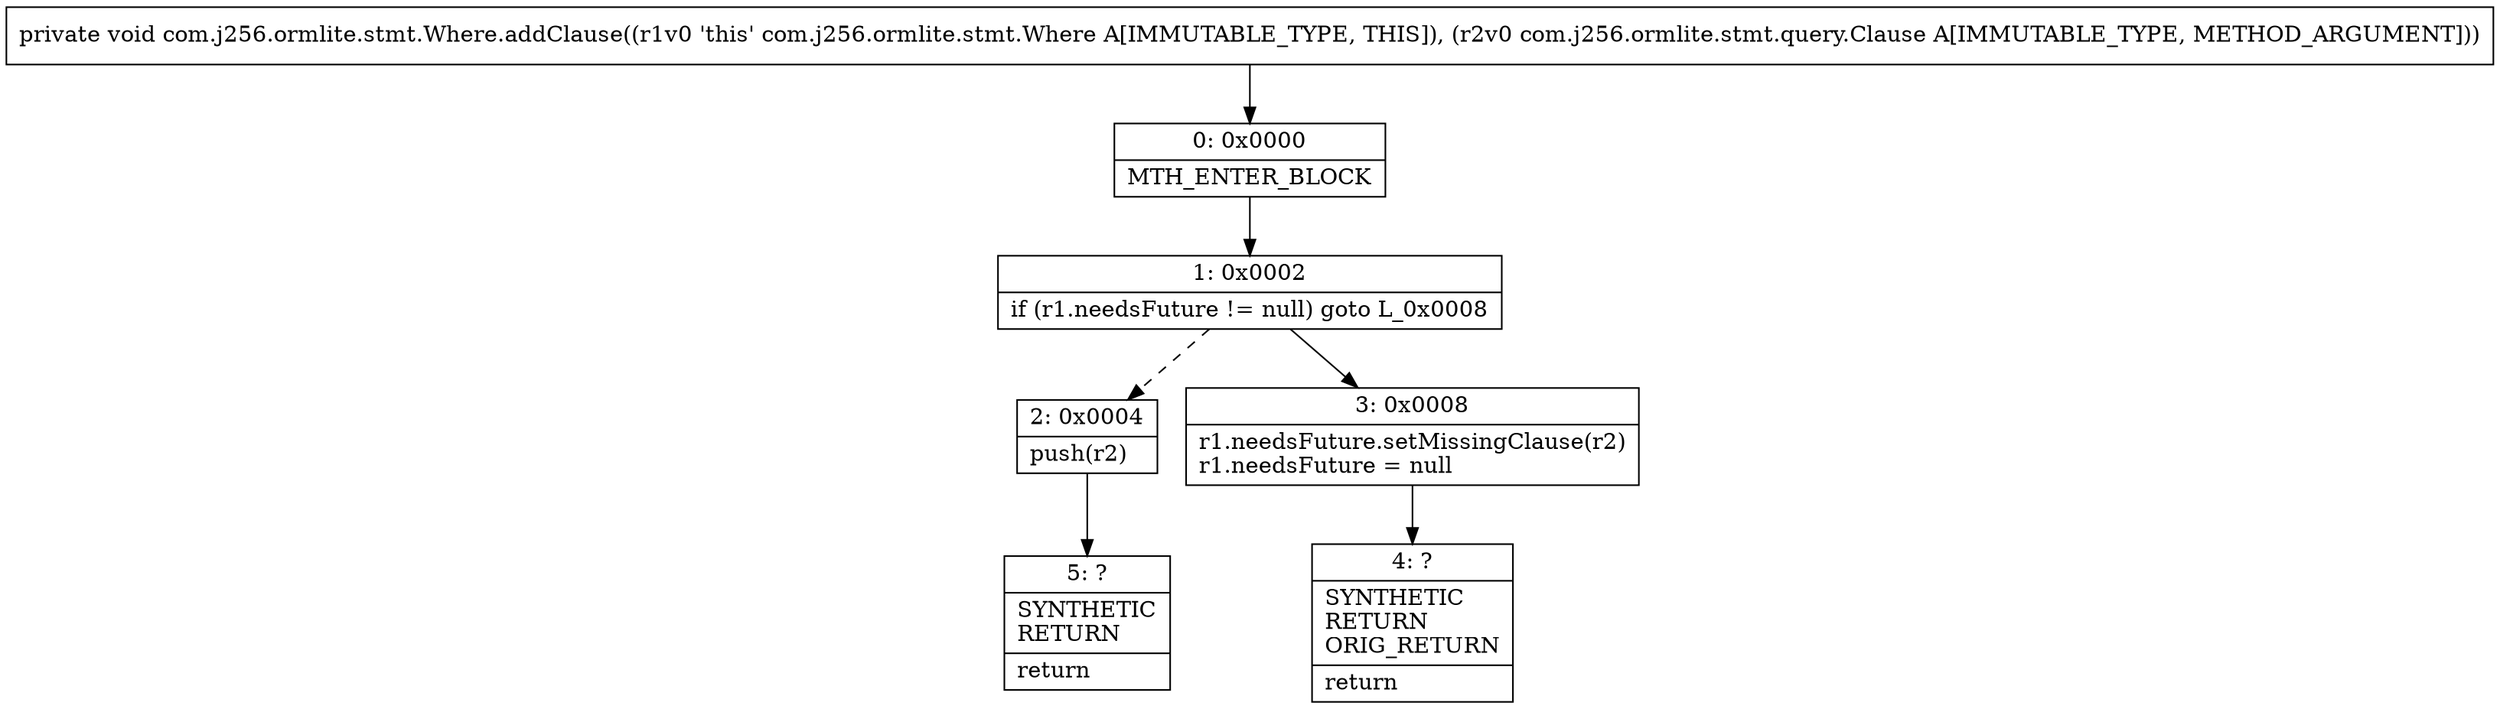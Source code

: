 digraph "CFG forcom.j256.ormlite.stmt.Where.addClause(Lcom\/j256\/ormlite\/stmt\/query\/Clause;)V" {
Node_0 [shape=record,label="{0\:\ 0x0000|MTH_ENTER_BLOCK\l}"];
Node_1 [shape=record,label="{1\:\ 0x0002|if (r1.needsFuture != null) goto L_0x0008\l}"];
Node_2 [shape=record,label="{2\:\ 0x0004|push(r2)\l}"];
Node_3 [shape=record,label="{3\:\ 0x0008|r1.needsFuture.setMissingClause(r2)\lr1.needsFuture = null\l}"];
Node_4 [shape=record,label="{4\:\ ?|SYNTHETIC\lRETURN\lORIG_RETURN\l|return\l}"];
Node_5 [shape=record,label="{5\:\ ?|SYNTHETIC\lRETURN\l|return\l}"];
MethodNode[shape=record,label="{private void com.j256.ormlite.stmt.Where.addClause((r1v0 'this' com.j256.ormlite.stmt.Where A[IMMUTABLE_TYPE, THIS]), (r2v0 com.j256.ormlite.stmt.query.Clause A[IMMUTABLE_TYPE, METHOD_ARGUMENT])) }"];
MethodNode -> Node_0;
Node_0 -> Node_1;
Node_1 -> Node_2[style=dashed];
Node_1 -> Node_3;
Node_2 -> Node_5;
Node_3 -> Node_4;
}

